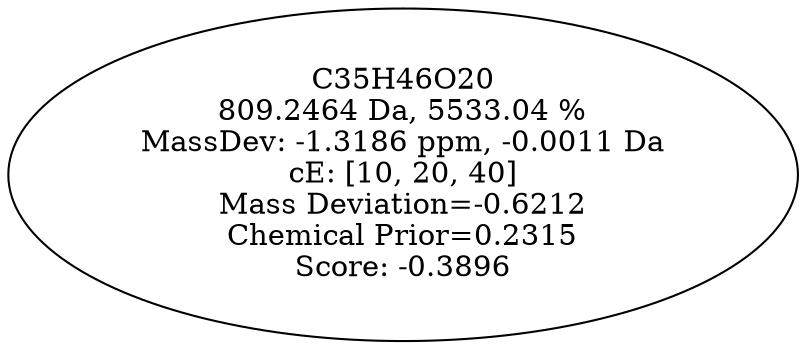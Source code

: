 strict digraph {
v1 [label="C35H46O20\n809.2464 Da, 5533.04 %\nMassDev: -1.3186 ppm, -0.0011 Da\ncE: [10, 20, 40]\nMass Deviation=-0.6212\nChemical Prior=0.2315\nScore: -0.3896"];
}